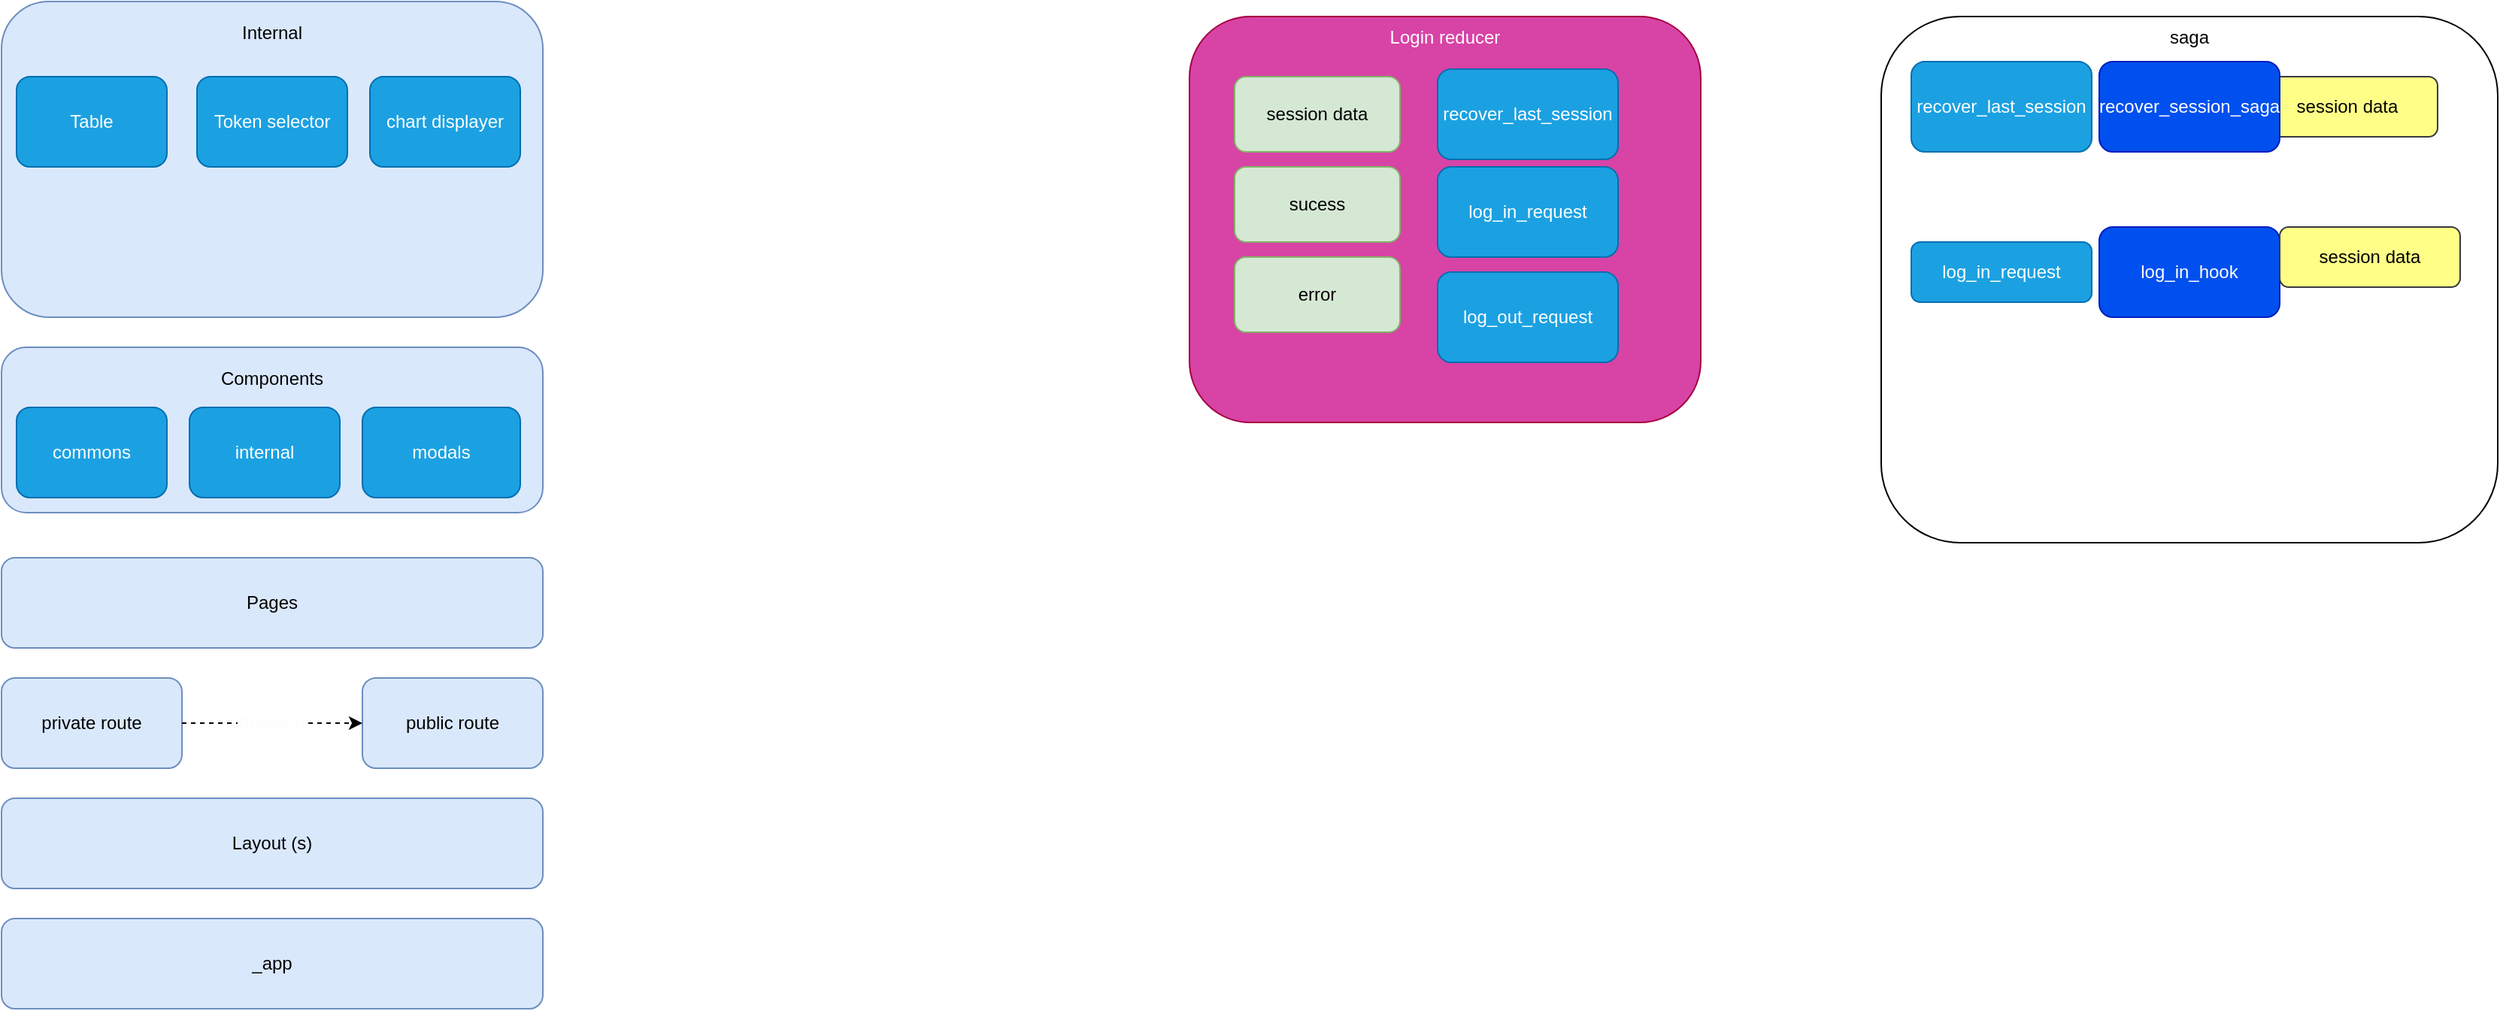 <mxfile>
    <diagram id="WVVvVa14LHBOuxjfh97P" name="Page-1">
        <mxGraphModel dx="911" dy="1631" grid="1" gridSize="10" guides="1" tooltips="1" connect="1" arrows="1" fold="1" page="1" pageScale="1" pageWidth="850" pageHeight="1100" math="0" shadow="0">
            <root>
                <mxCell id="0"/>
                <mxCell id="1" parent="0"/>
                <mxCell id="2" value="_app" style="rounded=1;whiteSpace=wrap;html=1;fillColor=#dae8fc;strokeColor=#6c8ebf;fontColor=#000000;" vertex="1" parent="1">
                    <mxGeometry x="200" y="590" width="360" height="60" as="geometry"/>
                </mxCell>
                <mxCell id="3" value="private route" style="rounded=1;whiteSpace=wrap;html=1;fillColor=#dae8fc;strokeColor=#6c8ebf;fontColor=#000000;" vertex="1" parent="1">
                    <mxGeometry x="200" y="430" width="120" height="60" as="geometry"/>
                </mxCell>
                <mxCell id="4" value="public route" style="rounded=1;whiteSpace=wrap;html=1;fillColor=#dae8fc;strokeColor=#6c8ebf;fontColor=#000000;" vertex="1" parent="1">
                    <mxGeometry x="440" y="430" width="120" height="60" as="geometry"/>
                </mxCell>
                <mxCell id="5" value="Redirects" style="edgeStyle=none;html=1;entryX=0;entryY=0.5;entryDx=0;entryDy=0;fontColor=#FCFCFC;dashed=1;" edge="1" parent="1" source="3" target="4">
                    <mxGeometry relative="1" as="geometry"/>
                </mxCell>
                <mxCell id="6" value="Layout (s)" style="rounded=1;whiteSpace=wrap;html=1;fillColor=#dae8fc;strokeColor=#6c8ebf;fontColor=#000000;" vertex="1" parent="1">
                    <mxGeometry x="200" y="510" width="360" height="60" as="geometry"/>
                </mxCell>
                <mxCell id="7" value="Pages" style="rounded=1;whiteSpace=wrap;html=1;fillColor=#dae8fc;strokeColor=#6c8ebf;fontColor=#000000;" vertex="1" parent="1">
                    <mxGeometry x="200" y="350" width="360" height="60" as="geometry"/>
                </mxCell>
                <mxCell id="8" value="Components" style="rounded=1;whiteSpace=wrap;html=1;fillColor=#dae8fc;strokeColor=#6c8ebf;fontColor=#000000;verticalAlign=top;spacingTop=7;" vertex="1" parent="1">
                    <mxGeometry x="200" y="210" width="360" height="110" as="geometry"/>
                </mxCell>
                <mxCell id="9" value="commons" style="rounded=1;whiteSpace=wrap;html=1;fontColor=#ffffff;fillColor=#1ba1e2;strokeColor=#006EAF;" vertex="1" parent="1">
                    <mxGeometry x="210" y="250" width="100" height="60" as="geometry"/>
                </mxCell>
                <mxCell id="10" value="internal" style="rounded=1;whiteSpace=wrap;html=1;fontColor=#ffffff;fillColor=#1ba1e2;strokeColor=#006EAF;" vertex="1" parent="1">
                    <mxGeometry x="325" y="250" width="100" height="60" as="geometry"/>
                </mxCell>
                <mxCell id="11" value="modals" style="rounded=1;whiteSpace=wrap;html=1;fontColor=#ffffff;fillColor=#1ba1e2;strokeColor=#006EAF;" vertex="1" parent="1">
                    <mxGeometry x="440" y="250" width="105" height="60" as="geometry"/>
                </mxCell>
                <mxCell id="13" value="Internal" style="rounded=1;whiteSpace=wrap;html=1;fillColor=#dae8fc;strokeColor=#6c8ebf;fontColor=#000000;verticalAlign=top;spacingTop=7;" vertex="1" parent="1">
                    <mxGeometry x="200" y="-20" width="360" height="210" as="geometry"/>
                </mxCell>
                <mxCell id="14" value="Table" style="rounded=1;whiteSpace=wrap;html=1;fontColor=#ffffff;fillColor=#1ba1e2;strokeColor=#006EAF;" vertex="1" parent="1">
                    <mxGeometry x="210" y="30" width="100" height="60" as="geometry"/>
                </mxCell>
                <mxCell id="15" value="Token selector" style="rounded=1;whiteSpace=wrap;html=1;fontColor=#ffffff;fillColor=#1ba1e2;strokeColor=#006EAF;" vertex="1" parent="1">
                    <mxGeometry x="330" y="30" width="100" height="60" as="geometry"/>
                </mxCell>
                <mxCell id="16" value="chart displayer" style="rounded=1;whiteSpace=wrap;html=1;fontColor=#ffffff;fillColor=#1ba1e2;strokeColor=#006EAF;" vertex="1" parent="1">
                    <mxGeometry x="445" y="30" width="100" height="60" as="geometry"/>
                </mxCell>
                <mxCell id="19" value="Login reducer" style="rounded=1;whiteSpace=wrap;html=1;fontColor=#ffffff;fillColor=#D843A6;strokeColor=#A50040;verticalAlign=top;" vertex="1" parent="1">
                    <mxGeometry x="990" y="-10" width="340" height="270" as="geometry"/>
                </mxCell>
                <mxCell id="20" value="session data" style="rounded=1;whiteSpace=wrap;html=1;fillColor=#d5e8d4;strokeColor=#82b366;fontColor=#000000;" vertex="1" parent="1">
                    <mxGeometry x="1020" y="30" width="110" height="50" as="geometry"/>
                </mxCell>
                <mxCell id="21" value="sucess" style="rounded=1;whiteSpace=wrap;html=1;fillColor=#d5e8d4;strokeColor=#82b366;fontColor=#000000;" vertex="1" parent="1">
                    <mxGeometry x="1020" y="90" width="110" height="50" as="geometry"/>
                </mxCell>
                <mxCell id="23" value="error" style="rounded=1;whiteSpace=wrap;html=1;fillColor=#d5e8d4;strokeColor=#82b366;fontColor=#000000;" vertex="1" parent="1">
                    <mxGeometry x="1020" y="150" width="110" height="50" as="geometry"/>
                </mxCell>
                <mxCell id="24" value="recover_last_session" style="rounded=1;whiteSpace=wrap;html=1;fontColor=#ffffff;fillColor=#1ba1e2;strokeColor=#006EAF;" vertex="1" parent="1">
                    <mxGeometry x="1155" y="25" width="120" height="60" as="geometry"/>
                </mxCell>
                <mxCell id="25" value="log_in_request" style="rounded=1;whiteSpace=wrap;html=1;fontColor=#ffffff;fillColor=#1ba1e2;strokeColor=#006EAF;" vertex="1" parent="1">
                    <mxGeometry x="1155" y="90" width="120" height="60" as="geometry"/>
                </mxCell>
                <mxCell id="26" value="log_out_request" style="rounded=1;whiteSpace=wrap;html=1;fontColor=#ffffff;fillColor=#1ba1e2;strokeColor=#006EAF;" vertex="1" parent="1">
                    <mxGeometry x="1155" y="160" width="120" height="60" as="geometry"/>
                </mxCell>
                <mxCell id="27" value="saga" style="rounded=1;whiteSpace=wrap;html=1;verticalAlign=top;" vertex="1" parent="1">
                    <mxGeometry x="1450" y="-10" width="410" height="350" as="geometry"/>
                </mxCell>
                <mxCell id="28" value="log_in_hook" style="rounded=1;whiteSpace=wrap;html=1;fontColor=#ffffff;fillColor=#0050ef;strokeColor=#001DBC;" vertex="1" parent="1">
                    <mxGeometry x="1595" y="130" width="120" height="60" as="geometry"/>
                </mxCell>
                <mxCell id="29" value="log_in_request" style="rounded=1;whiteSpace=wrap;html=1;fontColor=#ffffff;fillColor=#1ba1e2;strokeColor=#006EAF;" vertex="1" parent="1">
                    <mxGeometry x="1470" y="140" width="120" height="40" as="geometry"/>
                </mxCell>
                <mxCell id="30" value="session data" style="rounded=1;whiteSpace=wrap;html=1;fillColor=#ffff88;strokeColor=#36393d;fontColor=#000000;" vertex="1" parent="1">
                    <mxGeometry x="1700" y="30" width="120" height="40" as="geometry"/>
                </mxCell>
                <mxCell id="31" value="recover_session_saga" style="rounded=1;whiteSpace=wrap;html=1;fontColor=#ffffff;fillColor=#0050ef;strokeColor=#001DBC;" vertex="1" parent="1">
                    <mxGeometry x="1595" y="20" width="120" height="60" as="geometry"/>
                </mxCell>
                <mxCell id="33" value="recover_last_session" style="rounded=1;whiteSpace=wrap;html=1;fontColor=#ffffff;fillColor=#1ba1e2;strokeColor=#006EAF;" vertex="1" parent="1">
                    <mxGeometry x="1470" y="20" width="120" height="60" as="geometry"/>
                </mxCell>
                <mxCell id="35" value="session data" style="rounded=1;whiteSpace=wrap;html=1;fillColor=#ffff88;strokeColor=#36393d;fontColor=#000000;" vertex="1" parent="1">
                    <mxGeometry x="1715" y="130" width="120" height="40" as="geometry"/>
                </mxCell>
            </root>
        </mxGraphModel>
    </diagram>
</mxfile>